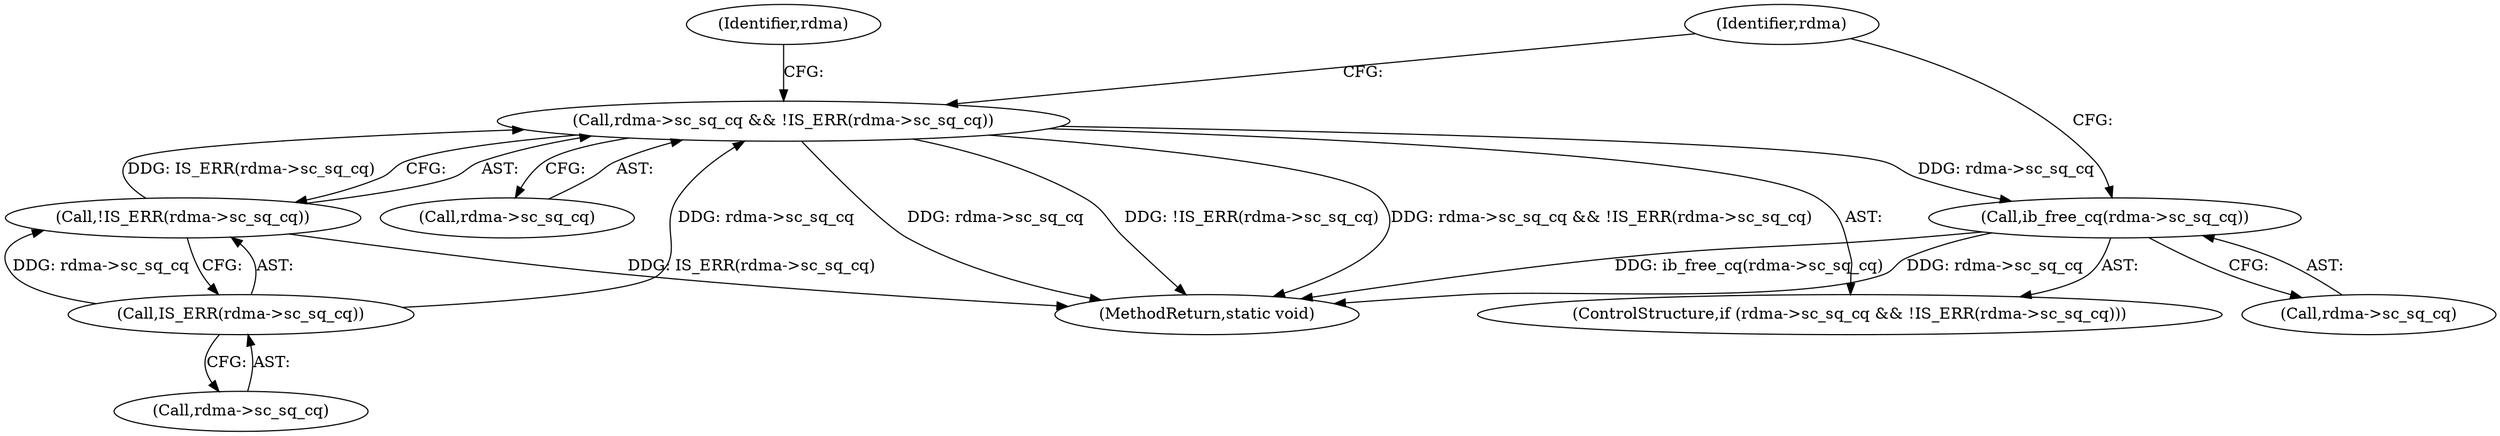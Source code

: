 digraph "0_linux_c70422f760c120480fee4de6c38804c72aa26bc1_41@API" {
"1000239" [label="(Call,ib_free_cq(rdma->sc_sq_cq))"];
"1000230" [label="(Call,rdma->sc_sq_cq && !IS_ERR(rdma->sc_sq_cq))"];
"1000235" [label="(Call,IS_ERR(rdma->sc_sq_cq))"];
"1000234" [label="(Call,!IS_ERR(rdma->sc_sq_cq))"];
"1000239" [label="(Call,ib_free_cq(rdma->sc_sq_cq))"];
"1000241" [label="(Identifier,rdma)"];
"1000246" [label="(Identifier,rdma)"];
"1000231" [label="(Call,rdma->sc_sq_cq)"];
"1000234" [label="(Call,!IS_ERR(rdma->sc_sq_cq))"];
"1000236" [label="(Call,rdma->sc_sq_cq)"];
"1000240" [label="(Call,rdma->sc_sq_cq)"];
"1000277" [label="(MethodReturn,static void)"];
"1000230" [label="(Call,rdma->sc_sq_cq && !IS_ERR(rdma->sc_sq_cq))"];
"1000235" [label="(Call,IS_ERR(rdma->sc_sq_cq))"];
"1000229" [label="(ControlStructure,if (rdma->sc_sq_cq && !IS_ERR(rdma->sc_sq_cq)))"];
"1000239" -> "1000229"  [label="AST: "];
"1000239" -> "1000240"  [label="CFG: "];
"1000240" -> "1000239"  [label="AST: "];
"1000246" -> "1000239"  [label="CFG: "];
"1000239" -> "1000277"  [label="DDG: ib_free_cq(rdma->sc_sq_cq)"];
"1000239" -> "1000277"  [label="DDG: rdma->sc_sq_cq"];
"1000230" -> "1000239"  [label="DDG: rdma->sc_sq_cq"];
"1000230" -> "1000229"  [label="AST: "];
"1000230" -> "1000231"  [label="CFG: "];
"1000230" -> "1000234"  [label="CFG: "];
"1000231" -> "1000230"  [label="AST: "];
"1000234" -> "1000230"  [label="AST: "];
"1000241" -> "1000230"  [label="CFG: "];
"1000246" -> "1000230"  [label="CFG: "];
"1000230" -> "1000277"  [label="DDG: rdma->sc_sq_cq"];
"1000230" -> "1000277"  [label="DDG: !IS_ERR(rdma->sc_sq_cq)"];
"1000230" -> "1000277"  [label="DDG: rdma->sc_sq_cq && !IS_ERR(rdma->sc_sq_cq)"];
"1000235" -> "1000230"  [label="DDG: rdma->sc_sq_cq"];
"1000234" -> "1000230"  [label="DDG: IS_ERR(rdma->sc_sq_cq)"];
"1000235" -> "1000234"  [label="AST: "];
"1000235" -> "1000236"  [label="CFG: "];
"1000236" -> "1000235"  [label="AST: "];
"1000234" -> "1000235"  [label="CFG: "];
"1000235" -> "1000234"  [label="DDG: rdma->sc_sq_cq"];
"1000234" -> "1000277"  [label="DDG: IS_ERR(rdma->sc_sq_cq)"];
}
